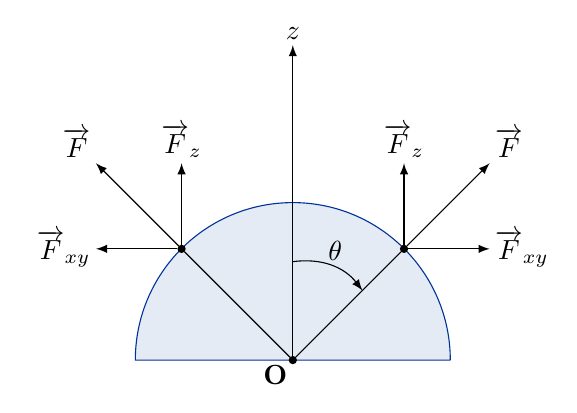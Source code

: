 %% document-wide tikz options and styles

\tikzset{%
  >=latex, % option for nice arrows
  inner sep=0pt,%
  outer sep=2pt,%
  mark coordinate/.style={inner sep=0pt,outer sep=0pt,minimum size=3pt,
    fill=black,circle}%
}
\begin{tikzpicture}
  \sf
  \definecolor{red}{RGB}{221,42,43}
  \definecolor{green}{RGB}{105,182,40}
  \definecolor{blue}{RGB}{0,51,153}
  \definecolor{orange}{RGB}{192,128,64}
  \definecolor{gray}{RGB}{107,108,110}

  %% some definitions

  \def\R{2.5} % sphere radius

  \draw[blue, fill=blue!10] (0.8*\R,0) arc(0:180:0.8*\R) -- (-0.8*\R,0) -- (0.8*\R,0);

  %% characteristic points
  \coordinate[mark coordinate] (O) at (0,0);
  \coordinate[mark coordinate] (M) at (0.565*\R,0.565*\R);
  \coordinate[mark coordinate] (N) at (-0.565*\R,0.565*\R);

  \draw[->] (0,0) -- (0,1.6*\R) node[above] {$z$};

  %% draw lines and put labels
  \draw (O) node[below left] {$\mathbf{O}$} -- (M) node[above right] {};
  \draw[->] (M) -- (\R,\R) node[above right] {$\overrightarrow{F}$};
  \draw[->] (M) -- (\R,0.565*\R) node[right] {$\overrightarrow{F}_{xy}$};
  \draw[->] (M) -- (0.565*\R,\R) node[above] {$\overrightarrow{F}_z$};
  \draw (O) -- (N) node[above right] {};
  \draw[->] (N) -- (-\R,\R) node[above left] {$\overrightarrow{F}$};
  \draw[->] (N) -- (-\R,0.565*\R) node[left] {$\overrightarrow{F}_{xy}$};
  \draw[->] (N) -- (-0.565*\R,\R) node[above] {$\overrightarrow{F}_z$};

  \draw[->,thin] (90:0.5*\R) to[bend left=30] node[pos=0.55,yshift=6pt] {$\theta$} (45:0.5*\R);

\end{tikzpicture}
